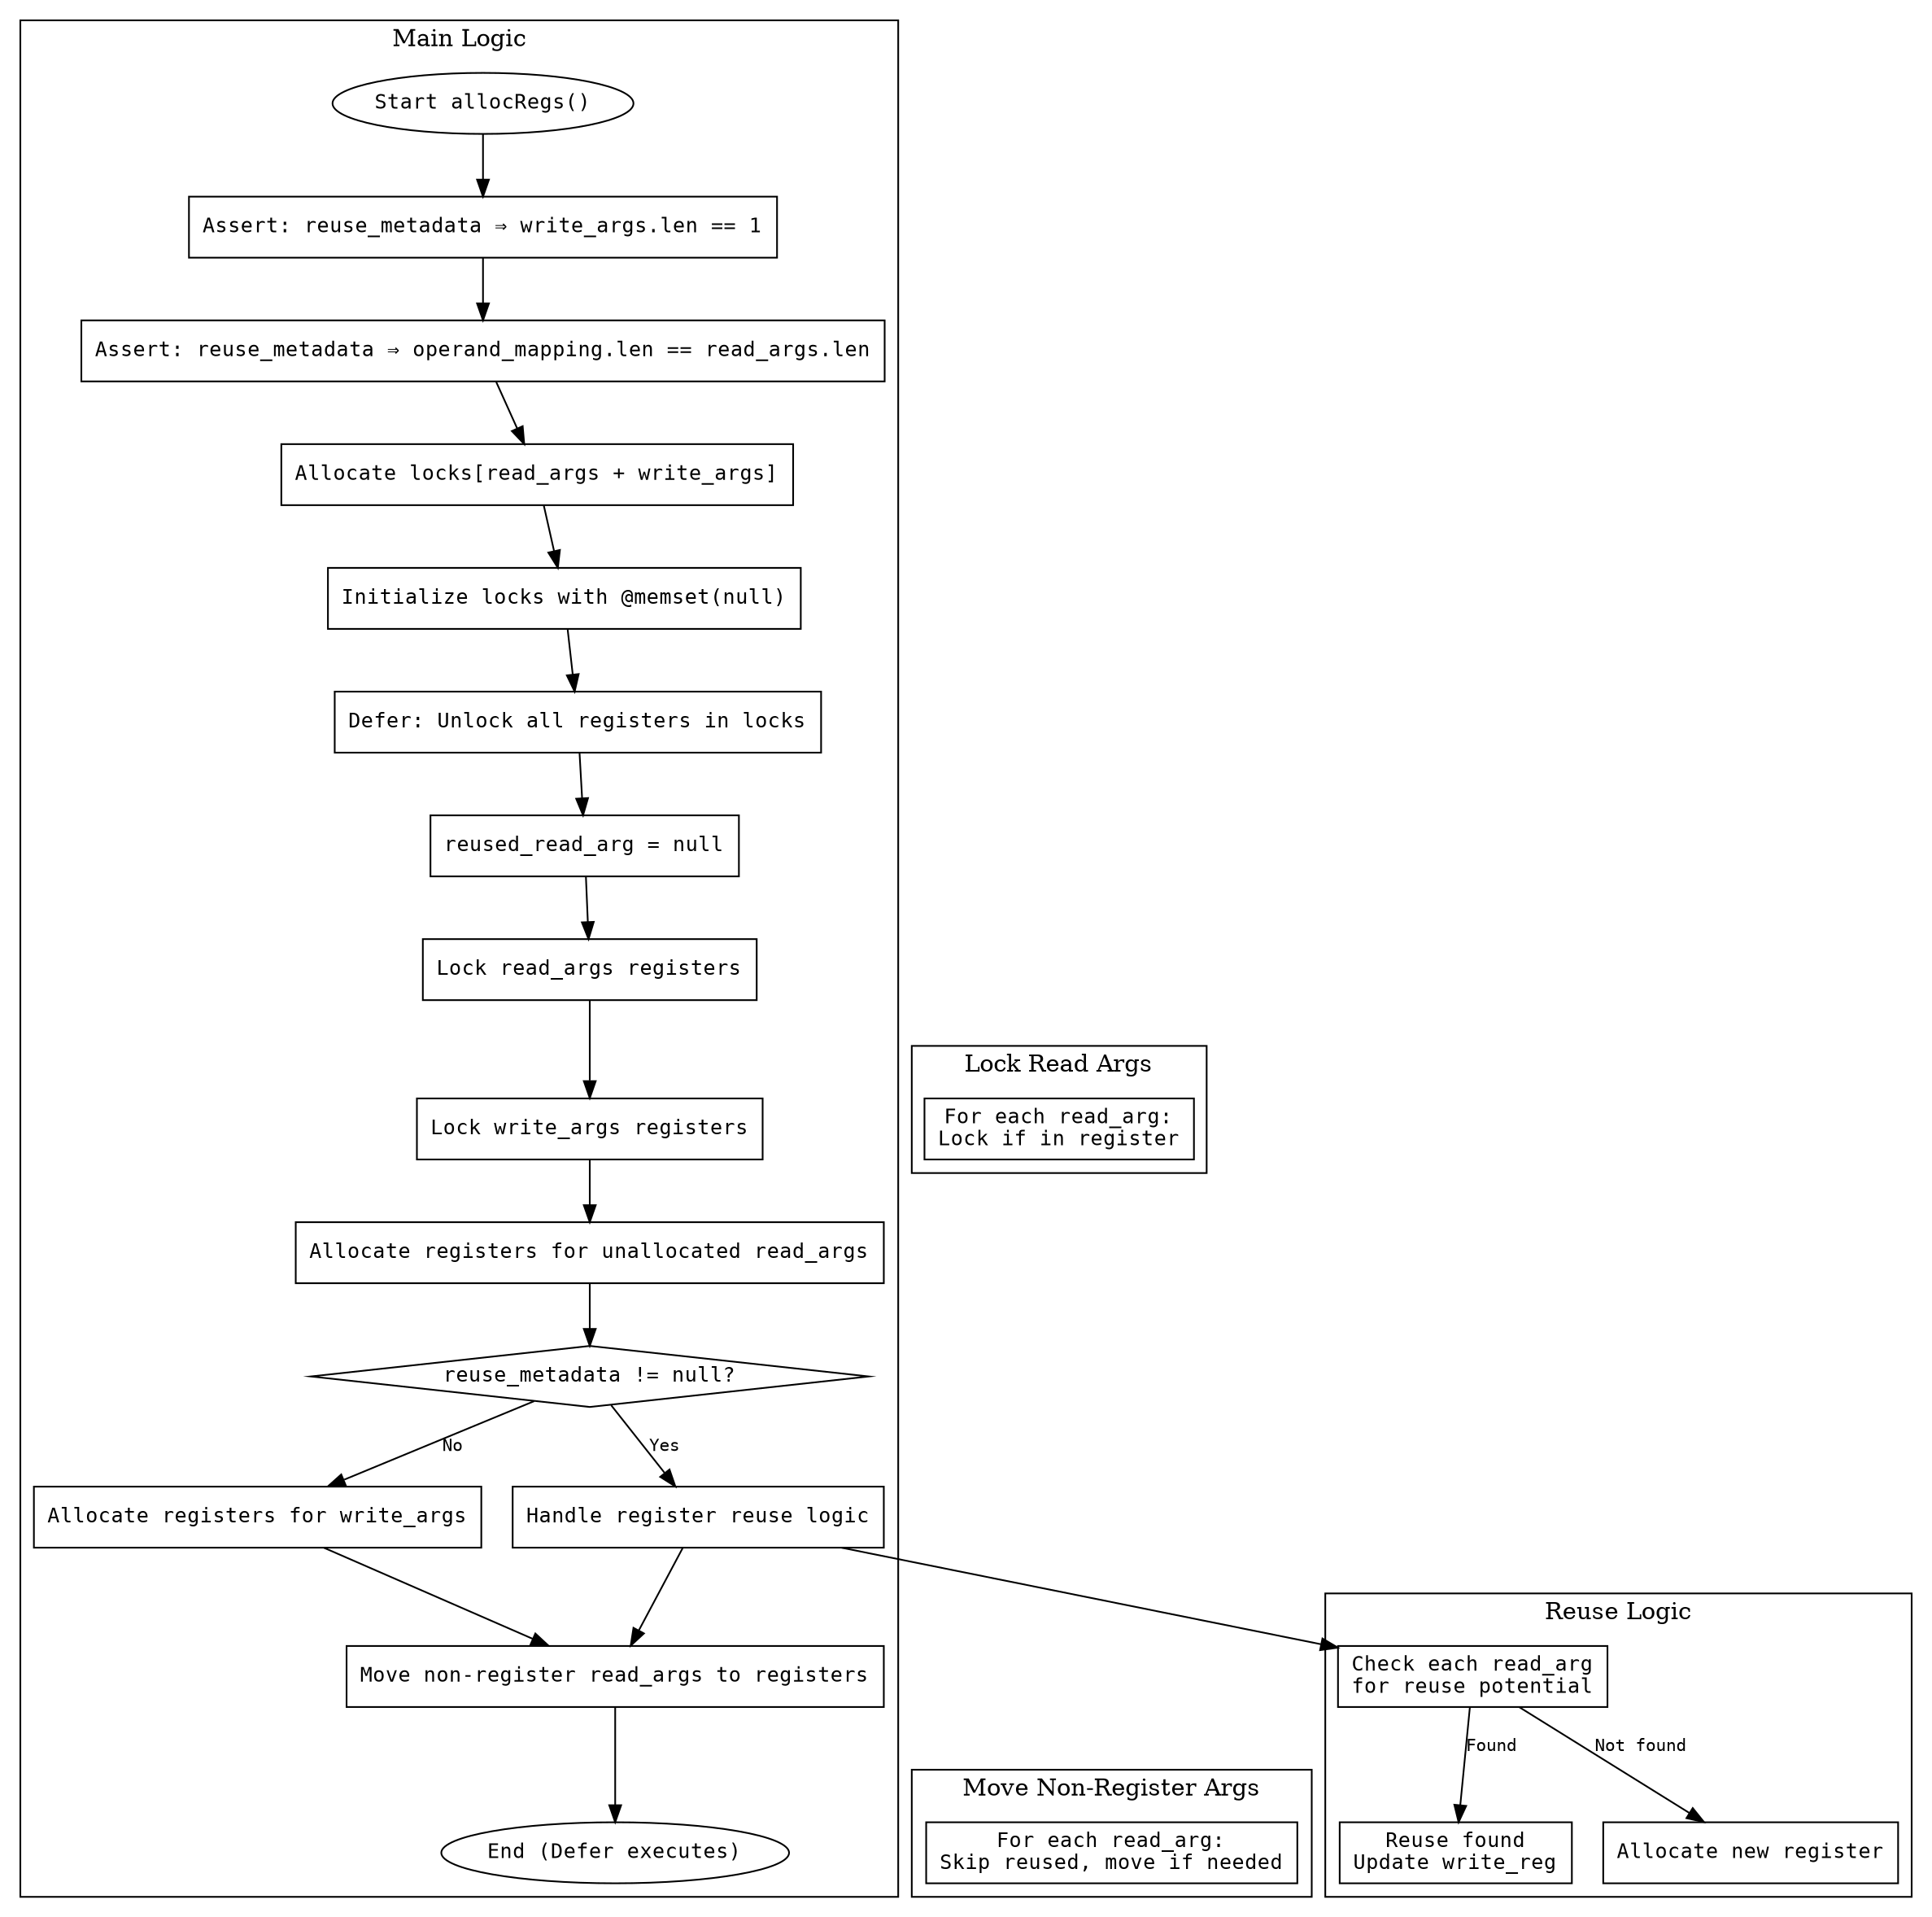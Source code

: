 
digraph allocRegs_flowchart {
    node [shape=rectangle, fontname="Courier", fontsize=12];
    edge [fontname="Courier", fontsize=10];

    start [label="Start allocRegs()", shape=ellipse];
    assert1 [label="Assert: reuse_metadata ⇒ write_args.len == 1"];
    assert2 [label="Assert: reuse_metadata ⇒ operand_mapping.len == read_args.len"];
    alloc_locks [label="Allocate locks[read_args + write_args]"];
    memset [label="Initialize locks with @memset(null)"];
    defer_unlock [label="Defer: Unlock all registers in locks"];
    reused_read_arg_init [label="reused_read_arg = null"];
    lock_read_regs [label="Lock read_args registers"];
    lock_write_regs [label="Lock write_args registers"];
    alloc_read_regs [label="Allocate registers for unallocated read_args"];
    check_reuse [label="reuse_metadata != null?", shape=diamond];
    handle_reuse [label="Handle register reuse logic"];
    handle_no_reuse [label="Allocate registers for write_args"];
    move_non_reg_reads [label="Move non-register read_args to registers"];
    end [label="End (Defer executes)", shape=ellipse];

    subgraph cluster_main {
        label="Main Logic";
        start -> assert1 -> assert2 -> alloc_locks -> memset -> defer_unlock -> reused_read_arg_init;
        reused_read_arg_init -> lock_read_regs -> lock_write_regs -> alloc_read_regs;
        alloc_read_regs -> check_reuse;

        check_reuse -> handle_reuse [label="Yes"];
        check_reuse -> handle_no_reuse [label="No"];

        handle_reuse -> move_non_reg_reads;
        handle_no_reuse -> move_non_reg_reads;

        move_non_reg_reads -> end;
    }

    subgraph cluster_lock_read_regs {
        label="Lock Read Args";
        lock_read_regs_loop [label="For each read_arg:\nLock if in register", shape=rect];
        lock_read_regs -> lock_read_regs_loop [style=invis];
    }

    subgraph cluster_handle_reuse {
        label="Reuse Logic";
        reuse_loop [label="Check each read_arg\nfor reuse potential", shape=rect];
        reuse_success [label="Reuse found\nUpdate write_reg", shape=rect];
        reuse_fail [label="Allocate new register", shape=rect];
        handle_reuse -> reuse_loop;
        reuse_loop -> reuse_success [label="Found"];
        reuse_loop -> reuse_fail [label="Not found"];
    }

    subgraph cluster_move_non_reg {
        label="Move Non-Register Args";
        move_loop [label="For each read_arg:\nSkip reused, move if needed", shape=rect];
        move_non_reg_reads -> move_loop [style=invis];
    }

    edge [ltail=cluster_lock_read_regs];
    edge [ltail=cluster_handle_reuse];
    edge [ltail=cluster_move_non_reg];
}
